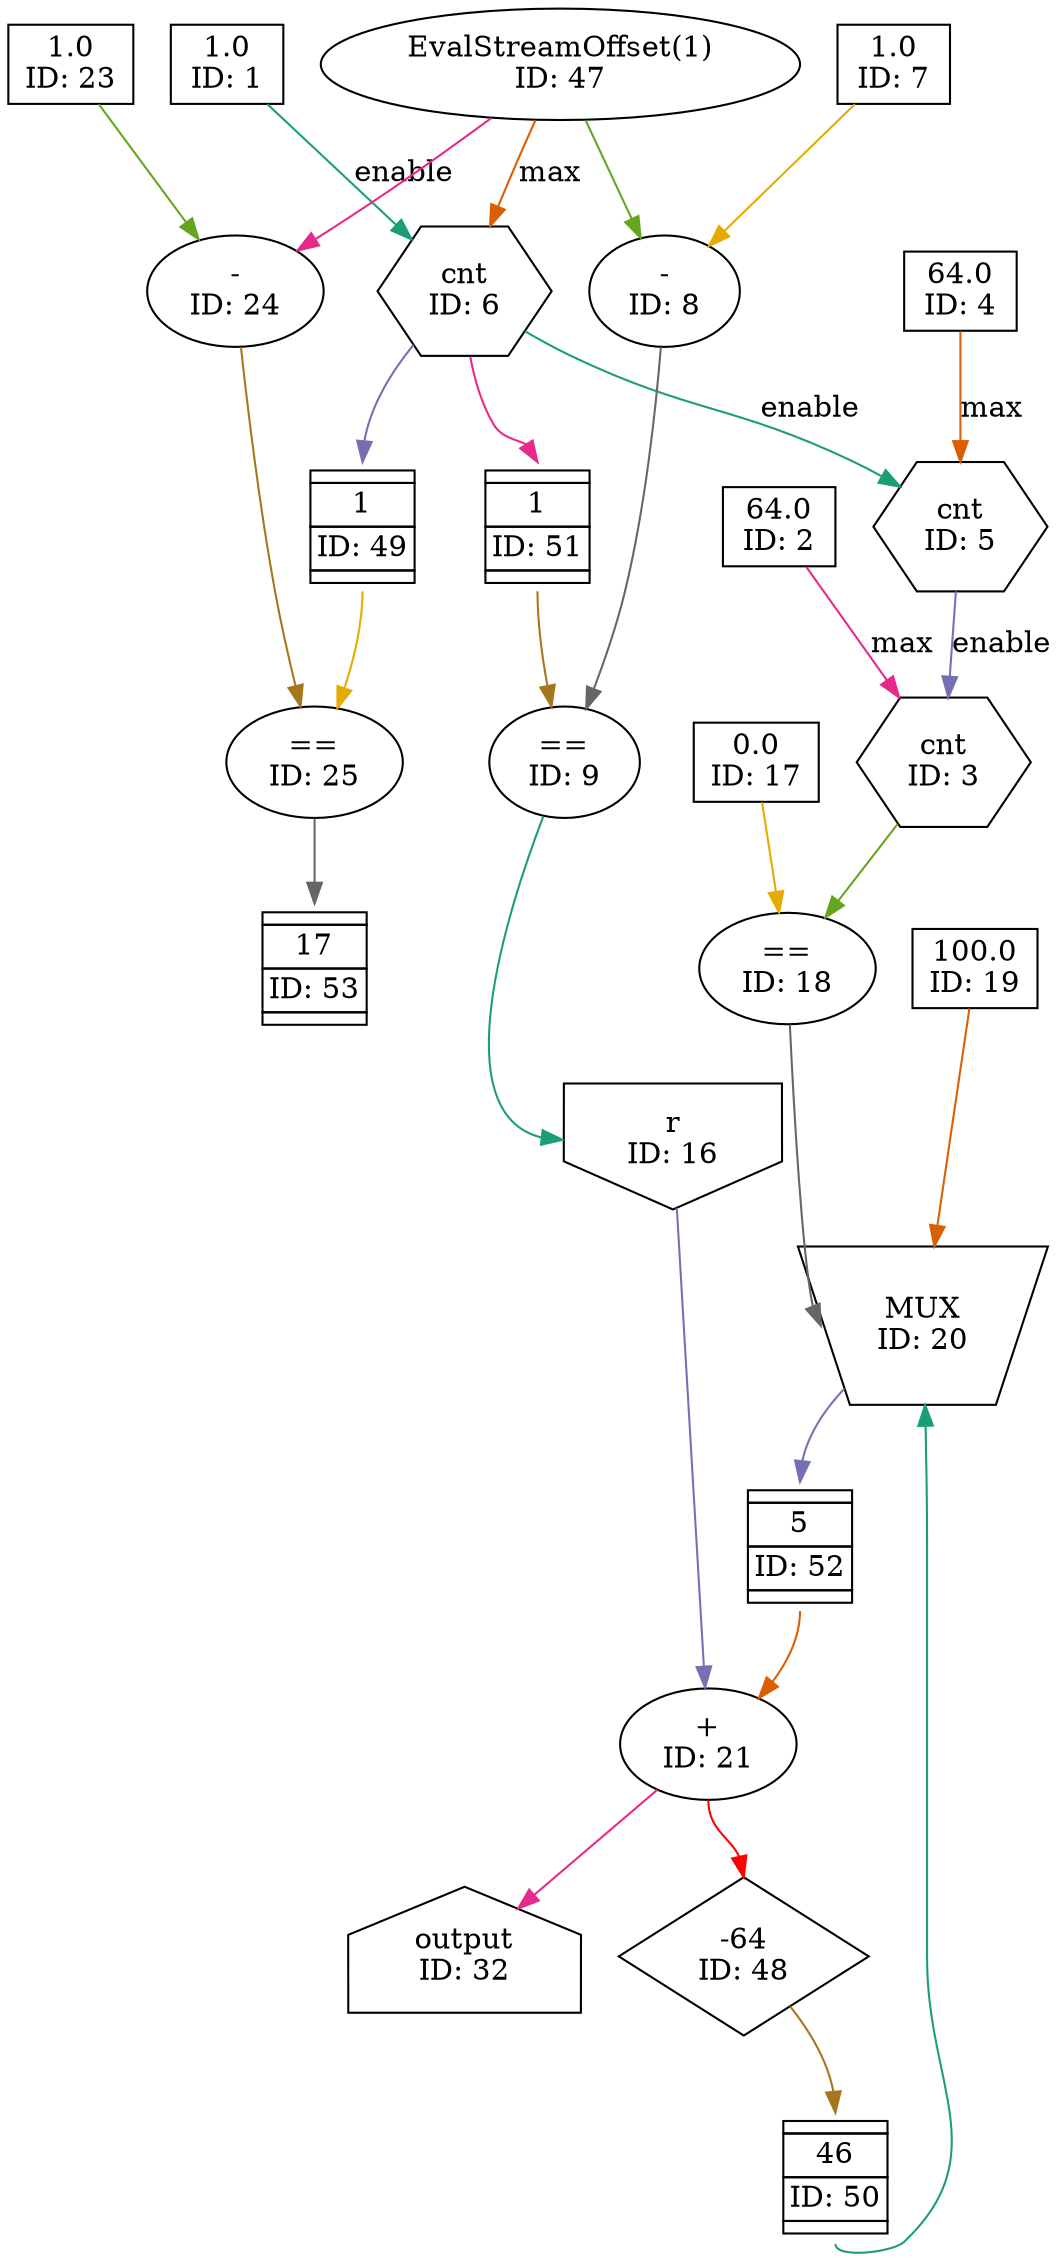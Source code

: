 digraph NebStreamKernel_scheduled_2{
	NodeConstantRawBits1 [shape=box, label="1.0\nID: 1"];
	NodeEvalStreamOffset47 [label="EvalStreamOffset(1)\nID: 47"];
	NodeCounterV16 [shape=hexagon, label="cnt\nID: 6"];
	NodeFIFO49 [shape=plaintext, label=<<TABLE BORDER="0" CELLSPACING="0" CELLBORDER="1"> <TR><TD></TD></TR><TR><TD>1</TD></TR><TR><TD>ID: 49</TD></TR> <TR><TD></TD></TR> </TABLE>>];
	NodeConstantDouble23 [shape=box, label="1.0\nID: 23"];
	NodeSub24 [label="-\nID: 24"];
	NodeEq25 [label="==\nID: 25"];
	NodeFIFO53 [shape=plaintext, label=<<TABLE BORDER="0" CELLSPACING="0" CELLBORDER="1"> <TR><TD></TD></TR><TR><TD>17</TD></TR><TR><TD>ID: 53</TD></TR> <TR><TD></TD></TR> </TABLE>>];
	NodeConstantDouble4 [shape=box, label="64.0\nID: 4"];
	NodeCounterV15 [shape=hexagon, label="cnt\nID: 5"];
	NodeConstantDouble2 [shape=box, label="64.0\nID: 2"];
	NodeCounterV13 [shape=hexagon, label="cnt\nID: 3"];
	NodeConstantDouble17 [shape=box, label="0.0\nID: 17"];
	NodeEq18 [label="==\nID: 18"];
	NodeStreamOffset48 [shape=diamond, label="-64\nID: 48"];
	NodeFIFO50 [shape=plaintext, label=<<TABLE BORDER="0" CELLSPACING="0" CELLBORDER="1"> <TR><TD></TD></TR><TR><TD>46</TD></TR><TR><TD>ID: 50</TD></TR> <TR><TD></TD></TR> </TABLE>>];
	NodeConstantRawBits19 [shape=box, label="100.0\nID: 19"];
	NodeMux20 [shape=invtrapezium, label="MUX\nID: 20", height=0.5];
	NodeFIFO52 [shape=plaintext, label=<<TABLE BORDER="0" CELLSPACING="0" CELLBORDER="1"> <TR><TD></TD></TR><TR><TD>5</TD></TR><TR><TD>ID: 52</TD></TR> <TR><TD></TD></TR> </TABLE>>];
	NodeFIFO51 [shape=plaintext, label=<<TABLE BORDER="0" CELLSPACING="0" CELLBORDER="1"> <TR><TD></TD></TR><TR><TD>1</TD></TR><TR><TD>ID: 51</TD></TR> <TR><TD></TD></TR> </TABLE>>];
	NodeConstantDouble7 [shape=box, label="1.0\nID: 7"];
	NodeSub8 [label="-\nID: 8"];
	NodeEq9 [label="==\nID: 9"];
	NodeInput16 [shape=invhouse, label="r\nID: 16"];
	NodeAdd21 [label="+\nID: 21"];
	NodeOutput32 [shape=house, label="output\nID: 32"];
	NodeConstantRawBits1 -> NodeCounterV16[label="enable" color="/dark28/1" photon_data="EDGE,SrcNode:1,SrcNodePort:value"];
	NodeEvalStreamOffset47 -> NodeCounterV16[label="max" color="/dark28/2" photon_data="EDGE,SrcNode:47,SrcNodePort:output"];
	NodeCounterV16 -> NodeFIFO49[headport="n" color="/dark28/3" photon_data="EDGE,SrcNode:6,SrcNodePort:count"];
	NodeEvalStreamOffset47 -> NodeSub24[color="/dark28/4" photon_data="EDGE,SrcNode:47,SrcNodePort:output"];
	NodeConstantDouble23 -> NodeSub24[color="/dark28/5" photon_data="EDGE,SrcNode:23,SrcNodePort:value"];
	NodeFIFO49 -> NodeEq25[tailport="s" color="/dark28/6" photon_data="EDGE,SrcNode:49,SrcNodePort:output"];
	NodeSub24 -> NodeEq25[color="/dark28/7" photon_data="EDGE,SrcNode:24,SrcNodePort:result"];
	NodeEq25 -> NodeFIFO53[color="/dark28/8" ];
	NodeCounterV16 -> NodeCounterV15[label="enable" color="/dark28/1" photon_data="EDGE,SrcNode:6,SrcNodePort:wrap"];
	NodeConstantDouble4 -> NodeCounterV15[label="max" color="/dark28/2" photon_data="EDGE,SrcNode:4,SrcNodePort:value"];
	NodeCounterV15 -> NodeCounterV13[label="enable" color="/dark28/3" photon_data="EDGE,SrcNode:5,SrcNodePort:wrap"];
	NodeConstantDouble2 -> NodeCounterV13[label="max" color="/dark28/4" photon_data="EDGE,SrcNode:2,SrcNodePort:value"];
	NodeCounterV13 -> NodeEq18[color="/dark28/5" photon_data="EDGE,SrcNode:3,SrcNodePort:count"];
	NodeConstantDouble17 -> NodeEq18[color="/dark28/6" photon_data="EDGE,SrcNode:17,SrcNodePort:value"];
	NodeAdd21 -> NodeStreamOffset48[headport="n", tailport="s", color=red photon_data="EDGE,SrcNode:21,SrcNodePort:result"];
	NodeStreamOffset48 -> NodeFIFO50[headport="n" color="/dark28/7" photon_data="EDGE,SrcNode:48,SrcNodePort:output"];
	NodeEq18 -> NodeMux20[headport="w" color="/dark28/8" photon_data="EDGE,SrcNode:18,SrcNodePort:result"];
	NodeFIFO50 -> NodeMux20[tailport="s" color="/dark28/1" photon_data="EDGE,SrcNode:50,SrcNodePort:output"];
	NodeConstantRawBits19 -> NodeMux20[color="/dark28/2" photon_data="EDGE,SrcNode:19,SrcNodePort:value"];
	NodeMux20 -> NodeFIFO52[headport="n" color="/dark28/3" photon_data="EDGE,SrcNode:20,SrcNodePort:result"];
	NodeCounterV16 -> NodeFIFO51[headport="n" color="/dark28/4" photon_data="EDGE,SrcNode:6,SrcNodePort:count"];
	NodeEvalStreamOffset47 -> NodeSub8[color="/dark28/5" photon_data="EDGE,SrcNode:47,SrcNodePort:output"];
	NodeConstantDouble7 -> NodeSub8[color="/dark28/6" photon_data="EDGE,SrcNode:7,SrcNodePort:value"];
	NodeFIFO51 -> NodeEq9[tailport="s" color="/dark28/7" photon_data="EDGE,SrcNode:51,SrcNodePort:output"];
	NodeSub8 -> NodeEq9[color="/dark28/8" photon_data="EDGE,SrcNode:8,SrcNodePort:result"];
	NodeEq9 -> NodeInput16[headport="w" color="/dark28/1" ];
	NodeFIFO52 -> NodeAdd21[tailport="s" color="/dark28/2" photon_data="EDGE,SrcNode:52,SrcNodePort:output"];
	NodeInput16 -> NodeAdd21[color="/dark28/3" photon_data="EDGE,SrcNode:16,SrcNodePort:data"];
	NodeAdd21 -> NodeOutput32[color="/dark28/4" photon_data="EDGE,SrcNode:21,SrcNodePort:result"];
}
